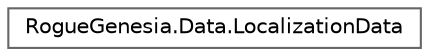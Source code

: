 digraph "Graphical Class Hierarchy"
{
 // LATEX_PDF_SIZE
  bgcolor="transparent";
  edge [fontname=Helvetica,fontsize=10,labelfontname=Helvetica,labelfontsize=10];
  node [fontname=Helvetica,fontsize=10,shape=box,height=0.2,width=0.4];
  rankdir="LR";
  Node0 [label="RogueGenesia.Data.LocalizationData",height=0.2,width=0.4,color="grey40", fillcolor="white", style="filled",URL="$class_rogue_genesia_1_1_data_1_1_localization_data.html",tooltip=" "];
}
